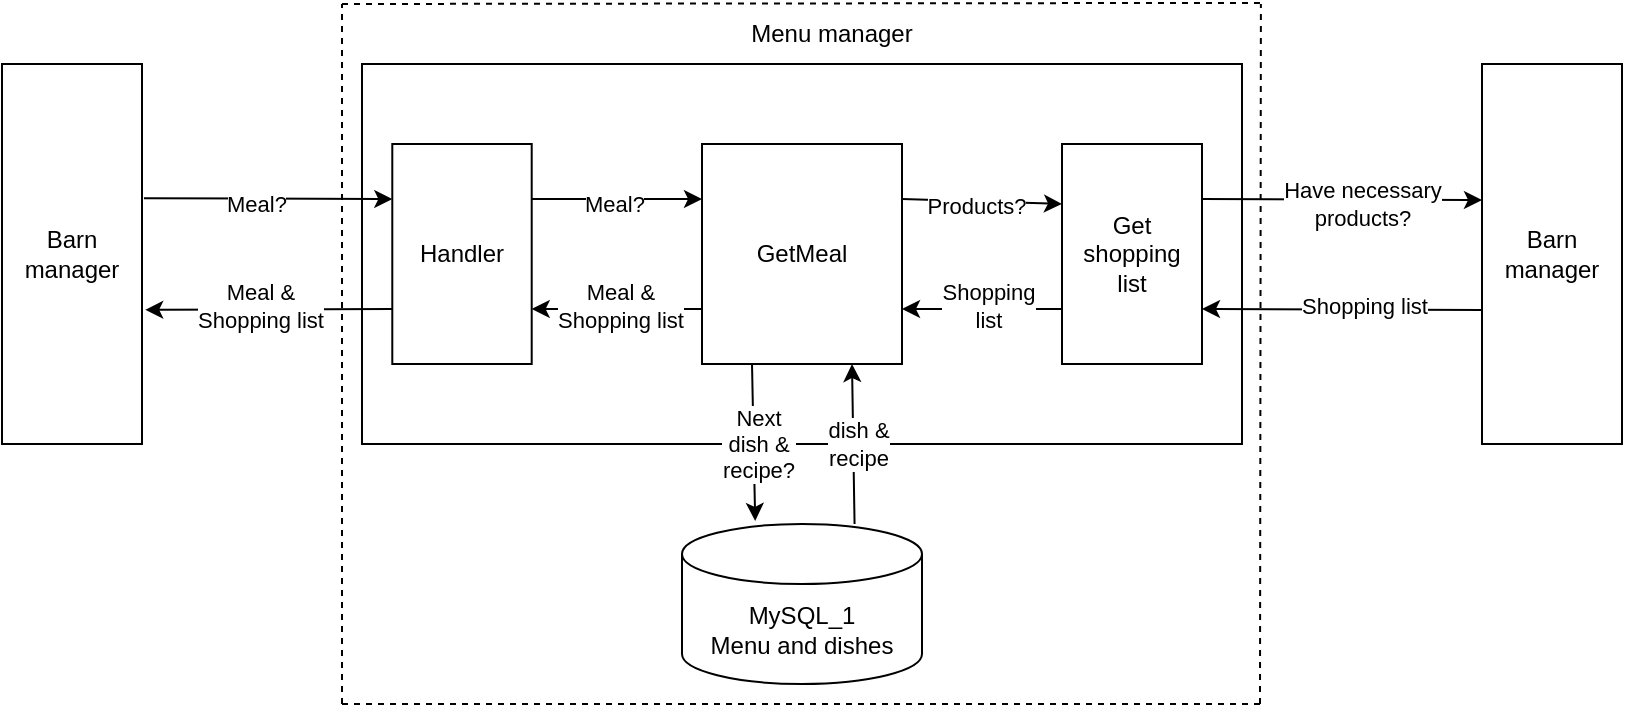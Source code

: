 <mxfile>
    <diagram id="lNPAbkQBQ1Q_oPY14uyB" name="Page-1">
        <mxGraphModel dx="1048" dy="526" grid="1" gridSize="10" guides="1" tooltips="1" connect="1" arrows="1" fold="1" page="1" pageScale="1" pageWidth="850" pageHeight="1100" math="0" shadow="0">
            <root>
                <mxCell id="0"/>
                <mxCell id="1" parent="0"/>
                <mxCell id="2" value="" style="whiteSpace=wrap;html=1;" vertex="1" parent="1">
                    <mxGeometry x="200" y="260" width="440" height="190" as="geometry"/>
                </mxCell>
                <mxCell id="7" value="" style="edgeStyle=none;orthogonalLoop=1;jettySize=auto;html=1;exitX=0.25;exitY=1;exitDx=0;exitDy=0;entryX=0.305;entryY=-0.019;entryDx=0;entryDy=0;entryPerimeter=0;" edge="1" parent="1" source="20" target="11">
                    <mxGeometry width="80" relative="1" as="geometry">
                        <mxPoint x="410" y="450" as="sourcePoint"/>
                        <mxPoint x="405" y="510" as="targetPoint"/>
                        <Array as="points"/>
                    </mxGeometry>
                </mxCell>
                <mxCell id="8" value="Next&lt;br&gt;dish &amp;amp;&lt;br&gt;recipe?" style="edgeLabel;html=1;align=center;verticalAlign=middle;resizable=0;points=[];" vertex="1" connectable="0" parent="7">
                    <mxGeometry x="-0.507" y="2" relative="1" as="geometry">
                        <mxPoint y="20" as="offset"/>
                    </mxGeometry>
                </mxCell>
                <mxCell id="9" value="" style="edgeStyle=none;orthogonalLoop=1;jettySize=auto;html=1;entryX=0.75;entryY=1;entryDx=0;entryDy=0;exitX=0.719;exitY=0;exitDx=0;exitDy=0;exitPerimeter=0;" edge="1" parent="1" source="11" target="20">
                    <mxGeometry width="80" relative="1" as="geometry">
                        <mxPoint x="455" y="510" as="sourcePoint"/>
                        <mxPoint x="470" y="450" as="targetPoint"/>
                        <Array as="points"/>
                    </mxGeometry>
                </mxCell>
                <mxCell id="10" value="dish &amp;amp;&lt;br&gt;recipe" style="edgeLabel;html=1;align=center;verticalAlign=middle;resizable=0;points=[];" vertex="1" connectable="0" parent="9">
                    <mxGeometry x="0.38" y="-2" relative="1" as="geometry">
                        <mxPoint y="15" as="offset"/>
                    </mxGeometry>
                </mxCell>
                <mxCell id="11" value="MySQL_1&lt;br&gt;Menu and dishes" style="shape=cylinder3;whiteSpace=wrap;html=1;boundedLbl=1;backgroundOutline=1;size=15;" vertex="1" parent="1">
                    <mxGeometry x="360" y="490" width="120" height="80" as="geometry"/>
                </mxCell>
                <mxCell id="12" value="" style="endArrow=none;dashed=1;html=1;" edge="1" parent="1">
                    <mxGeometry width="50" height="50" relative="1" as="geometry">
                        <mxPoint x="190" y="580" as="sourcePoint"/>
                        <mxPoint x="190" y="230.0" as="targetPoint"/>
                    </mxGeometry>
                </mxCell>
                <mxCell id="13" value="" style="endArrow=none;dashed=1;html=1;" edge="1" parent="1">
                    <mxGeometry width="50" height="50" relative="1" as="geometry">
                        <mxPoint x="649" y="580" as="sourcePoint"/>
                        <mxPoint x="649.45" y="230.0" as="targetPoint"/>
                    </mxGeometry>
                </mxCell>
                <mxCell id="14" value="" style="endArrow=none;dashed=1;html=1;" edge="1" parent="1">
                    <mxGeometry width="50" height="50" relative="1" as="geometry">
                        <mxPoint x="190" y="230" as="sourcePoint"/>
                        <mxPoint x="650" y="229.44" as="targetPoint"/>
                    </mxGeometry>
                </mxCell>
                <mxCell id="15" value="" style="endArrow=none;dashed=1;html=1;" edge="1" parent="1">
                    <mxGeometry width="50" height="50" relative="1" as="geometry">
                        <mxPoint x="190" y="580" as="sourcePoint"/>
                        <mxPoint x="650" y="580" as="targetPoint"/>
                    </mxGeometry>
                </mxCell>
                <mxCell id="17" value="Get&lt;br&gt;shopping&lt;br&gt;list" style="rounded=0;whiteSpace=wrap;html=1;" vertex="1" parent="1">
                    <mxGeometry x="550" y="300" width="70" height="110" as="geometry"/>
                </mxCell>
                <mxCell id="18" value="Menu manager" style="text;strokeColor=none;align=center;fillColor=none;html=1;verticalAlign=middle;whiteSpace=wrap;rounded=0;" vertex="1" parent="1">
                    <mxGeometry x="365" y="230" width="140" height="30" as="geometry"/>
                </mxCell>
                <mxCell id="20" value="GetMeal" style="rounded=0;whiteSpace=wrap;html=1;" vertex="1" parent="1">
                    <mxGeometry x="370" y="300" width="100" height="110" as="geometry"/>
                </mxCell>
                <mxCell id="21" value="Handler" style="rounded=0;whiteSpace=wrap;html=1;" vertex="1" parent="1">
                    <mxGeometry x="215.15" y="300" width="69.7" height="110" as="geometry"/>
                </mxCell>
                <mxCell id="22" value="" style="edgeStyle=none;orthogonalLoop=1;jettySize=auto;html=1;exitX=1;exitY=0.25;exitDx=0;exitDy=0;" edge="1" parent="1" source="17">
                    <mxGeometry width="80" relative="1" as="geometry">
                        <mxPoint x="690" y="410" as="sourcePoint"/>
                        <mxPoint x="760" y="328" as="targetPoint"/>
                        <Array as="points"/>
                    </mxGeometry>
                </mxCell>
                <mxCell id="23" value="Have necessary&lt;br&gt;products?" style="edgeLabel;html=1;align=center;verticalAlign=middle;resizable=0;points=[];" vertex="1" connectable="0" parent="22">
                    <mxGeometry x="0.38" y="-2" relative="1" as="geometry">
                        <mxPoint x="-17" as="offset"/>
                    </mxGeometry>
                </mxCell>
                <mxCell id="24" value="" style="edgeStyle=none;orthogonalLoop=1;jettySize=auto;html=1;entryX=1;entryY=0.75;entryDx=0;entryDy=0;" edge="1" parent="1" target="17">
                    <mxGeometry width="80" relative="1" as="geometry">
                        <mxPoint x="760" y="383" as="sourcePoint"/>
                        <mxPoint x="660" y="370" as="targetPoint"/>
                        <Array as="points"/>
                    </mxGeometry>
                </mxCell>
                <mxCell id="25" value="Shopping list" style="edgeLabel;html=1;align=center;verticalAlign=middle;resizable=0;points=[];" vertex="1" connectable="0" parent="24">
                    <mxGeometry x="0.38" y="-2" relative="1" as="geometry">
                        <mxPoint x="37" as="offset"/>
                    </mxGeometry>
                </mxCell>
                <mxCell id="26" value="Barn&lt;br&gt;manager" style="rounded=0;whiteSpace=wrap;html=1;" vertex="1" parent="1">
                    <mxGeometry x="760" y="260" width="70" height="190" as="geometry"/>
                </mxCell>
                <mxCell id="27" value="" style="edgeStyle=none;orthogonalLoop=1;jettySize=auto;html=1;entryX=1;entryY=0.75;entryDx=0;entryDy=0;exitX=0;exitY=0.75;exitDx=0;exitDy=0;" edge="1" parent="1" source="17" target="20">
                    <mxGeometry width="80" relative="1" as="geometry">
                        <mxPoint x="470" y="290.5" as="sourcePoint"/>
                        <mxPoint x="330" y="290" as="targetPoint"/>
                        <Array as="points"/>
                    </mxGeometry>
                </mxCell>
                <mxCell id="28" value="Shopping &lt;br&gt;list" style="edgeLabel;html=1;align=center;verticalAlign=middle;resizable=0;points=[];" vertex="1" connectable="0" parent="27">
                    <mxGeometry x="0.38" y="-2" relative="1" as="geometry">
                        <mxPoint x="18" as="offset"/>
                    </mxGeometry>
                </mxCell>
                <mxCell id="29" value="" style="edgeStyle=none;orthogonalLoop=1;jettySize=auto;html=1;entryX=1;entryY=0.75;entryDx=0;entryDy=0;exitX=1;exitY=0.25;exitDx=0;exitDy=0;" edge="1" parent="1" source="20">
                    <mxGeometry width="80" relative="1" as="geometry">
                        <mxPoint x="480" y="330" as="sourcePoint"/>
                        <mxPoint x="550" y="330" as="targetPoint"/>
                        <Array as="points"/>
                    </mxGeometry>
                </mxCell>
                <mxCell id="30" value="Products?" style="edgeLabel;html=1;align=center;verticalAlign=middle;resizable=0;points=[];" vertex="1" connectable="0" parent="29">
                    <mxGeometry x="0.38" y="-2" relative="1" as="geometry">
                        <mxPoint x="-18" as="offset"/>
                    </mxGeometry>
                </mxCell>
                <mxCell id="31" value="" style="edgeStyle=none;orthogonalLoop=1;jettySize=auto;html=1;entryX=1;entryY=0.75;entryDx=0;entryDy=0;exitX=0;exitY=0.75;exitDx=0;exitDy=0;" edge="1" parent="1" source="20" target="21">
                    <mxGeometry width="80" relative="1" as="geometry">
                        <mxPoint x="359.7" y="392.5" as="sourcePoint"/>
                        <mxPoint x="289.7" y="392.5" as="targetPoint"/>
                        <Array as="points"/>
                    </mxGeometry>
                </mxCell>
                <mxCell id="32" value="Meal &amp;amp;&lt;br&gt;Shopping list" style="edgeLabel;html=1;align=center;verticalAlign=middle;resizable=0;points=[];" vertex="1" connectable="0" parent="31">
                    <mxGeometry x="0.38" y="-2" relative="1" as="geometry">
                        <mxPoint x="18" as="offset"/>
                    </mxGeometry>
                </mxCell>
                <mxCell id="35" value="" style="edgeStyle=none;orthogonalLoop=1;jettySize=auto;html=1;entryX=0;entryY=0.25;entryDx=0;entryDy=0;exitX=1;exitY=0.25;exitDx=0;exitDy=0;" edge="1" parent="1" source="21" target="20">
                    <mxGeometry width="80" relative="1" as="geometry">
                        <mxPoint x="295" y="310" as="sourcePoint"/>
                        <mxPoint x="365" y="310" as="targetPoint"/>
                        <Array as="points"/>
                    </mxGeometry>
                </mxCell>
                <mxCell id="36" value="Meal?" style="edgeLabel;html=1;align=center;verticalAlign=middle;resizable=0;points=[];" vertex="1" connectable="0" parent="35">
                    <mxGeometry x="0.38" y="-2" relative="1" as="geometry">
                        <mxPoint x="-18" as="offset"/>
                    </mxGeometry>
                </mxCell>
                <mxCell id="37" value="Barn&lt;br&gt;manager" style="rounded=0;whiteSpace=wrap;html=1;" vertex="1" parent="1">
                    <mxGeometry x="20" y="260" width="70" height="190" as="geometry"/>
                </mxCell>
                <mxCell id="38" value="" style="edgeStyle=none;orthogonalLoop=1;jettySize=auto;html=1;exitX=1.014;exitY=0.353;exitDx=0;exitDy=0;entryX=0;entryY=0.25;entryDx=0;entryDy=0;exitPerimeter=0;" edge="1" parent="1" source="37" target="21">
                    <mxGeometry width="80" relative="1" as="geometry">
                        <mxPoint x="40" y="337.5" as="sourcePoint"/>
                        <mxPoint x="180" y="338" as="targetPoint"/>
                        <Array as="points"/>
                    </mxGeometry>
                </mxCell>
                <mxCell id="39" value="Meal?" style="edgeLabel;html=1;align=center;verticalAlign=middle;resizable=0;points=[];" vertex="1" connectable="0" parent="38">
                    <mxGeometry x="0.38" y="-2" relative="1" as="geometry">
                        <mxPoint x="-30" as="offset"/>
                    </mxGeometry>
                </mxCell>
                <mxCell id="40" value="" style="edgeStyle=none;orthogonalLoop=1;jettySize=auto;html=1;entryX=1.023;entryY=0.647;entryDx=0;entryDy=0;exitX=0;exitY=0.75;exitDx=0;exitDy=0;entryPerimeter=0;" edge="1" parent="1" source="21" target="37">
                    <mxGeometry width="80" relative="1" as="geometry">
                        <mxPoint x="220" y="393" as="sourcePoint"/>
                        <mxPoint x="80" y="392.5" as="targetPoint"/>
                        <Array as="points"/>
                    </mxGeometry>
                </mxCell>
                <mxCell id="41" value="Meal &amp;amp;&lt;br&gt;Shopping list" style="edgeLabel;html=1;align=center;verticalAlign=middle;resizable=0;points=[];" vertex="1" connectable="0" parent="40">
                    <mxGeometry x="0.38" y="-2" relative="1" as="geometry">
                        <mxPoint x="19" as="offset"/>
                    </mxGeometry>
                </mxCell>
            </root>
        </mxGraphModel>
    </diagram>
</mxfile>